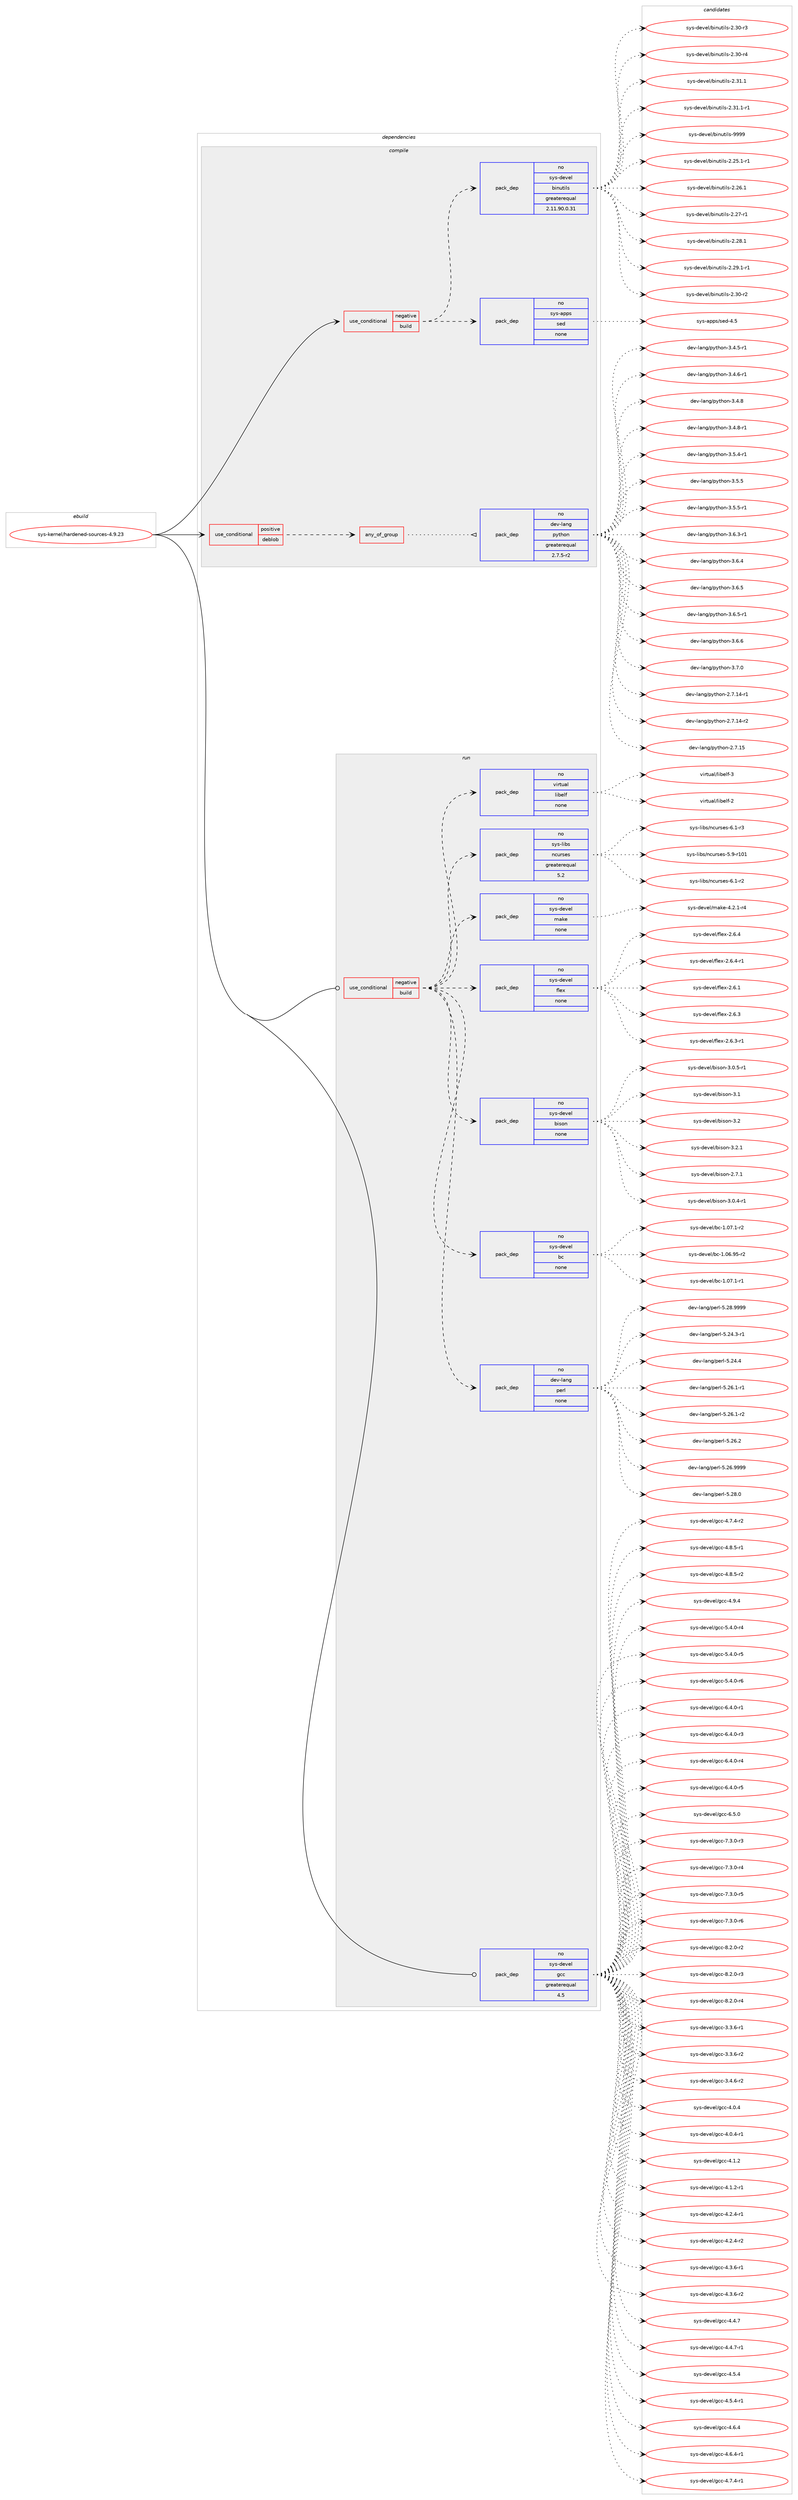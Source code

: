 digraph prolog {

# *************
# Graph options
# *************

newrank=true;
concentrate=true;
compound=true;
graph [rankdir=LR,fontname=Helvetica,fontsize=10,ranksep=1.5];#, ranksep=2.5, nodesep=0.2];
edge  [arrowhead=vee];
node  [fontname=Helvetica,fontsize=10];

# **********
# The ebuild
# **********

subgraph cluster_leftcol {
color=gray;
rank=same;
label=<<i>ebuild</i>>;
id [label="sys-kernel/hardened-sources-4.9.23", color=red, width=4, href="../sys-kernel/hardened-sources-4.9.23.svg"];
}

# ****************
# The dependencies
# ****************

subgraph cluster_midcol {
color=gray;
label=<<i>dependencies</i>>;
subgraph cluster_compile {
fillcolor="#eeeeee";
style=filled;
label=<<i>compile</i>>;
subgraph cond1246 {
dependency7269 [label=<<TABLE BORDER="0" CELLBORDER="1" CELLSPACING="0" CELLPADDING="4"><TR><TD ROWSPAN="3" CELLPADDING="10">use_conditional</TD></TR><TR><TD>negative</TD></TR><TR><TD>build</TD></TR></TABLE>>, shape=none, color=red];
subgraph pack5842 {
dependency7270 [label=<<TABLE BORDER="0" CELLBORDER="1" CELLSPACING="0" CELLPADDING="4" WIDTH="220"><TR><TD ROWSPAN="6" CELLPADDING="30">pack_dep</TD></TR><TR><TD WIDTH="110">no</TD></TR><TR><TD>sys-apps</TD></TR><TR><TD>sed</TD></TR><TR><TD>none</TD></TR><TR><TD></TD></TR></TABLE>>, shape=none, color=blue];
}
dependency7269:e -> dependency7270:w [weight=20,style="dashed",arrowhead="vee"];
subgraph pack5843 {
dependency7271 [label=<<TABLE BORDER="0" CELLBORDER="1" CELLSPACING="0" CELLPADDING="4" WIDTH="220"><TR><TD ROWSPAN="6" CELLPADDING="30">pack_dep</TD></TR><TR><TD WIDTH="110">no</TD></TR><TR><TD>sys-devel</TD></TR><TR><TD>binutils</TD></TR><TR><TD>greaterequal</TD></TR><TR><TD>2.11.90.0.31</TD></TR></TABLE>>, shape=none, color=blue];
}
dependency7269:e -> dependency7271:w [weight=20,style="dashed",arrowhead="vee"];
}
id:e -> dependency7269:w [weight=20,style="solid",arrowhead="vee"];
subgraph cond1247 {
dependency7272 [label=<<TABLE BORDER="0" CELLBORDER="1" CELLSPACING="0" CELLPADDING="4"><TR><TD ROWSPAN="3" CELLPADDING="10">use_conditional</TD></TR><TR><TD>positive</TD></TR><TR><TD>deblob</TD></TR></TABLE>>, shape=none, color=red];
subgraph any172 {
dependency7273 [label=<<TABLE BORDER="0" CELLBORDER="1" CELLSPACING="0" CELLPADDING="4"><TR><TD CELLPADDING="10">any_of_group</TD></TR></TABLE>>, shape=none, color=red];subgraph pack5844 {
dependency7274 [label=<<TABLE BORDER="0" CELLBORDER="1" CELLSPACING="0" CELLPADDING="4" WIDTH="220"><TR><TD ROWSPAN="6" CELLPADDING="30">pack_dep</TD></TR><TR><TD WIDTH="110">no</TD></TR><TR><TD>dev-lang</TD></TR><TR><TD>python</TD></TR><TR><TD>greaterequal</TD></TR><TR><TD>2.7.5-r2</TD></TR></TABLE>>, shape=none, color=blue];
}
dependency7273:e -> dependency7274:w [weight=20,style="dotted",arrowhead="oinv"];
}
dependency7272:e -> dependency7273:w [weight=20,style="dashed",arrowhead="vee"];
}
id:e -> dependency7272:w [weight=20,style="solid",arrowhead="vee"];
}
subgraph cluster_compileandrun {
fillcolor="#eeeeee";
style=filled;
label=<<i>compile and run</i>>;
}
subgraph cluster_run {
fillcolor="#eeeeee";
style=filled;
label=<<i>run</i>>;
subgraph cond1248 {
dependency7275 [label=<<TABLE BORDER="0" CELLBORDER="1" CELLSPACING="0" CELLPADDING="4"><TR><TD ROWSPAN="3" CELLPADDING="10">use_conditional</TD></TR><TR><TD>negative</TD></TR><TR><TD>build</TD></TR></TABLE>>, shape=none, color=red];
subgraph pack5845 {
dependency7276 [label=<<TABLE BORDER="0" CELLBORDER="1" CELLSPACING="0" CELLPADDING="4" WIDTH="220"><TR><TD ROWSPAN="6" CELLPADDING="30">pack_dep</TD></TR><TR><TD WIDTH="110">no</TD></TR><TR><TD>dev-lang</TD></TR><TR><TD>perl</TD></TR><TR><TD>none</TD></TR><TR><TD></TD></TR></TABLE>>, shape=none, color=blue];
}
dependency7275:e -> dependency7276:w [weight=20,style="dashed",arrowhead="vee"];
subgraph pack5846 {
dependency7277 [label=<<TABLE BORDER="0" CELLBORDER="1" CELLSPACING="0" CELLPADDING="4" WIDTH="220"><TR><TD ROWSPAN="6" CELLPADDING="30">pack_dep</TD></TR><TR><TD WIDTH="110">no</TD></TR><TR><TD>sys-devel</TD></TR><TR><TD>bc</TD></TR><TR><TD>none</TD></TR><TR><TD></TD></TR></TABLE>>, shape=none, color=blue];
}
dependency7275:e -> dependency7277:w [weight=20,style="dashed",arrowhead="vee"];
subgraph pack5847 {
dependency7278 [label=<<TABLE BORDER="0" CELLBORDER="1" CELLSPACING="0" CELLPADDING="4" WIDTH="220"><TR><TD ROWSPAN="6" CELLPADDING="30">pack_dep</TD></TR><TR><TD WIDTH="110">no</TD></TR><TR><TD>sys-devel</TD></TR><TR><TD>bison</TD></TR><TR><TD>none</TD></TR><TR><TD></TD></TR></TABLE>>, shape=none, color=blue];
}
dependency7275:e -> dependency7278:w [weight=20,style="dashed",arrowhead="vee"];
subgraph pack5848 {
dependency7279 [label=<<TABLE BORDER="0" CELLBORDER="1" CELLSPACING="0" CELLPADDING="4" WIDTH="220"><TR><TD ROWSPAN="6" CELLPADDING="30">pack_dep</TD></TR><TR><TD WIDTH="110">no</TD></TR><TR><TD>sys-devel</TD></TR><TR><TD>flex</TD></TR><TR><TD>none</TD></TR><TR><TD></TD></TR></TABLE>>, shape=none, color=blue];
}
dependency7275:e -> dependency7279:w [weight=20,style="dashed",arrowhead="vee"];
subgraph pack5849 {
dependency7280 [label=<<TABLE BORDER="0" CELLBORDER="1" CELLSPACING="0" CELLPADDING="4" WIDTH="220"><TR><TD ROWSPAN="6" CELLPADDING="30">pack_dep</TD></TR><TR><TD WIDTH="110">no</TD></TR><TR><TD>sys-devel</TD></TR><TR><TD>make</TD></TR><TR><TD>none</TD></TR><TR><TD></TD></TR></TABLE>>, shape=none, color=blue];
}
dependency7275:e -> dependency7280:w [weight=20,style="dashed",arrowhead="vee"];
subgraph pack5850 {
dependency7281 [label=<<TABLE BORDER="0" CELLBORDER="1" CELLSPACING="0" CELLPADDING="4" WIDTH="220"><TR><TD ROWSPAN="6" CELLPADDING="30">pack_dep</TD></TR><TR><TD WIDTH="110">no</TD></TR><TR><TD>sys-libs</TD></TR><TR><TD>ncurses</TD></TR><TR><TD>greaterequal</TD></TR><TR><TD>5.2</TD></TR></TABLE>>, shape=none, color=blue];
}
dependency7275:e -> dependency7281:w [weight=20,style="dashed",arrowhead="vee"];
subgraph pack5851 {
dependency7282 [label=<<TABLE BORDER="0" CELLBORDER="1" CELLSPACING="0" CELLPADDING="4" WIDTH="220"><TR><TD ROWSPAN="6" CELLPADDING="30">pack_dep</TD></TR><TR><TD WIDTH="110">no</TD></TR><TR><TD>virtual</TD></TR><TR><TD>libelf</TD></TR><TR><TD>none</TD></TR><TR><TD></TD></TR></TABLE>>, shape=none, color=blue];
}
dependency7275:e -> dependency7282:w [weight=20,style="dashed",arrowhead="vee"];
}
id:e -> dependency7275:w [weight=20,style="solid",arrowhead="odot"];
subgraph pack5852 {
dependency7283 [label=<<TABLE BORDER="0" CELLBORDER="1" CELLSPACING="0" CELLPADDING="4" WIDTH="220"><TR><TD ROWSPAN="6" CELLPADDING="30">pack_dep</TD></TR><TR><TD WIDTH="110">no</TD></TR><TR><TD>sys-devel</TD></TR><TR><TD>gcc</TD></TR><TR><TD>greaterequal</TD></TR><TR><TD>4.5</TD></TR></TABLE>>, shape=none, color=blue];
}
id:e -> dependency7283:w [weight=20,style="solid",arrowhead="odot"];
}
}

# **************
# The candidates
# **************

subgraph cluster_choices {
rank=same;
color=gray;
label=<<i>candidates</i>>;

subgraph choice5842 {
color=black;
nodesep=1;
choice11512111545971121121154711510110045524653 [label="sys-apps/sed-4.5", color=red, width=4,href="../sys-apps/sed-4.5.svg"];
dependency7270:e -> choice11512111545971121121154711510110045524653:w [style=dotted,weight="100"];
}
subgraph choice5843 {
color=black;
nodesep=1;
choice115121115451001011181011084798105110117116105108115455046505346494511449 [label="sys-devel/binutils-2.25.1-r1", color=red, width=4,href="../sys-devel/binutils-2.25.1-r1.svg"];
choice11512111545100101118101108479810511011711610510811545504650544649 [label="sys-devel/binutils-2.26.1", color=red, width=4,href="../sys-devel/binutils-2.26.1.svg"];
choice11512111545100101118101108479810511011711610510811545504650554511449 [label="sys-devel/binutils-2.27-r1", color=red, width=4,href="../sys-devel/binutils-2.27-r1.svg"];
choice11512111545100101118101108479810511011711610510811545504650564649 [label="sys-devel/binutils-2.28.1", color=red, width=4,href="../sys-devel/binutils-2.28.1.svg"];
choice115121115451001011181011084798105110117116105108115455046505746494511449 [label="sys-devel/binutils-2.29.1-r1", color=red, width=4,href="../sys-devel/binutils-2.29.1-r1.svg"];
choice11512111545100101118101108479810511011711610510811545504651484511450 [label="sys-devel/binutils-2.30-r2", color=red, width=4,href="../sys-devel/binutils-2.30-r2.svg"];
choice11512111545100101118101108479810511011711610510811545504651484511451 [label="sys-devel/binutils-2.30-r3", color=red, width=4,href="../sys-devel/binutils-2.30-r3.svg"];
choice11512111545100101118101108479810511011711610510811545504651484511452 [label="sys-devel/binutils-2.30-r4", color=red, width=4,href="../sys-devel/binutils-2.30-r4.svg"];
choice11512111545100101118101108479810511011711610510811545504651494649 [label="sys-devel/binutils-2.31.1", color=red, width=4,href="../sys-devel/binutils-2.31.1.svg"];
choice115121115451001011181011084798105110117116105108115455046514946494511449 [label="sys-devel/binutils-2.31.1-r1", color=red, width=4,href="../sys-devel/binutils-2.31.1-r1.svg"];
choice1151211154510010111810110847981051101171161051081154557575757 [label="sys-devel/binutils-9999", color=red, width=4,href="../sys-devel/binutils-9999.svg"];
dependency7271:e -> choice115121115451001011181011084798105110117116105108115455046505346494511449:w [style=dotted,weight="100"];
dependency7271:e -> choice11512111545100101118101108479810511011711610510811545504650544649:w [style=dotted,weight="100"];
dependency7271:e -> choice11512111545100101118101108479810511011711610510811545504650554511449:w [style=dotted,weight="100"];
dependency7271:e -> choice11512111545100101118101108479810511011711610510811545504650564649:w [style=dotted,weight="100"];
dependency7271:e -> choice115121115451001011181011084798105110117116105108115455046505746494511449:w [style=dotted,weight="100"];
dependency7271:e -> choice11512111545100101118101108479810511011711610510811545504651484511450:w [style=dotted,weight="100"];
dependency7271:e -> choice11512111545100101118101108479810511011711610510811545504651484511451:w [style=dotted,weight="100"];
dependency7271:e -> choice11512111545100101118101108479810511011711610510811545504651484511452:w [style=dotted,weight="100"];
dependency7271:e -> choice11512111545100101118101108479810511011711610510811545504651494649:w [style=dotted,weight="100"];
dependency7271:e -> choice115121115451001011181011084798105110117116105108115455046514946494511449:w [style=dotted,weight="100"];
dependency7271:e -> choice1151211154510010111810110847981051101171161051081154557575757:w [style=dotted,weight="100"];
}
subgraph choice5844 {
color=black;
nodesep=1;
choice100101118451089711010347112121116104111110455046554649524511449 [label="dev-lang/python-2.7.14-r1", color=red, width=4,href="../dev-lang/python-2.7.14-r1.svg"];
choice100101118451089711010347112121116104111110455046554649524511450 [label="dev-lang/python-2.7.14-r2", color=red, width=4,href="../dev-lang/python-2.7.14-r2.svg"];
choice10010111845108971101034711212111610411111045504655464953 [label="dev-lang/python-2.7.15", color=red, width=4,href="../dev-lang/python-2.7.15.svg"];
choice1001011184510897110103471121211161041111104551465246534511449 [label="dev-lang/python-3.4.5-r1", color=red, width=4,href="../dev-lang/python-3.4.5-r1.svg"];
choice1001011184510897110103471121211161041111104551465246544511449 [label="dev-lang/python-3.4.6-r1", color=red, width=4,href="../dev-lang/python-3.4.6-r1.svg"];
choice100101118451089711010347112121116104111110455146524656 [label="dev-lang/python-3.4.8", color=red, width=4,href="../dev-lang/python-3.4.8.svg"];
choice1001011184510897110103471121211161041111104551465246564511449 [label="dev-lang/python-3.4.8-r1", color=red, width=4,href="../dev-lang/python-3.4.8-r1.svg"];
choice1001011184510897110103471121211161041111104551465346524511449 [label="dev-lang/python-3.5.4-r1", color=red, width=4,href="../dev-lang/python-3.5.4-r1.svg"];
choice100101118451089711010347112121116104111110455146534653 [label="dev-lang/python-3.5.5", color=red, width=4,href="../dev-lang/python-3.5.5.svg"];
choice1001011184510897110103471121211161041111104551465346534511449 [label="dev-lang/python-3.5.5-r1", color=red, width=4,href="../dev-lang/python-3.5.5-r1.svg"];
choice1001011184510897110103471121211161041111104551465446514511449 [label="dev-lang/python-3.6.3-r1", color=red, width=4,href="../dev-lang/python-3.6.3-r1.svg"];
choice100101118451089711010347112121116104111110455146544652 [label="dev-lang/python-3.6.4", color=red, width=4,href="../dev-lang/python-3.6.4.svg"];
choice100101118451089711010347112121116104111110455146544653 [label="dev-lang/python-3.6.5", color=red, width=4,href="../dev-lang/python-3.6.5.svg"];
choice1001011184510897110103471121211161041111104551465446534511449 [label="dev-lang/python-3.6.5-r1", color=red, width=4,href="../dev-lang/python-3.6.5-r1.svg"];
choice100101118451089711010347112121116104111110455146544654 [label="dev-lang/python-3.6.6", color=red, width=4,href="../dev-lang/python-3.6.6.svg"];
choice100101118451089711010347112121116104111110455146554648 [label="dev-lang/python-3.7.0", color=red, width=4,href="../dev-lang/python-3.7.0.svg"];
dependency7274:e -> choice100101118451089711010347112121116104111110455046554649524511449:w [style=dotted,weight="100"];
dependency7274:e -> choice100101118451089711010347112121116104111110455046554649524511450:w [style=dotted,weight="100"];
dependency7274:e -> choice10010111845108971101034711212111610411111045504655464953:w [style=dotted,weight="100"];
dependency7274:e -> choice1001011184510897110103471121211161041111104551465246534511449:w [style=dotted,weight="100"];
dependency7274:e -> choice1001011184510897110103471121211161041111104551465246544511449:w [style=dotted,weight="100"];
dependency7274:e -> choice100101118451089711010347112121116104111110455146524656:w [style=dotted,weight="100"];
dependency7274:e -> choice1001011184510897110103471121211161041111104551465246564511449:w [style=dotted,weight="100"];
dependency7274:e -> choice1001011184510897110103471121211161041111104551465346524511449:w [style=dotted,weight="100"];
dependency7274:e -> choice100101118451089711010347112121116104111110455146534653:w [style=dotted,weight="100"];
dependency7274:e -> choice1001011184510897110103471121211161041111104551465346534511449:w [style=dotted,weight="100"];
dependency7274:e -> choice1001011184510897110103471121211161041111104551465446514511449:w [style=dotted,weight="100"];
dependency7274:e -> choice100101118451089711010347112121116104111110455146544652:w [style=dotted,weight="100"];
dependency7274:e -> choice100101118451089711010347112121116104111110455146544653:w [style=dotted,weight="100"];
dependency7274:e -> choice1001011184510897110103471121211161041111104551465446534511449:w [style=dotted,weight="100"];
dependency7274:e -> choice100101118451089711010347112121116104111110455146544654:w [style=dotted,weight="100"];
dependency7274:e -> choice100101118451089711010347112121116104111110455146554648:w [style=dotted,weight="100"];
}
subgraph choice5845 {
color=black;
nodesep=1;
choice100101118451089711010347112101114108455346505246514511449 [label="dev-lang/perl-5.24.3-r1", color=red, width=4,href="../dev-lang/perl-5.24.3-r1.svg"];
choice10010111845108971101034711210111410845534650524652 [label="dev-lang/perl-5.24.4", color=red, width=4,href="../dev-lang/perl-5.24.4.svg"];
choice100101118451089711010347112101114108455346505446494511449 [label="dev-lang/perl-5.26.1-r1", color=red, width=4,href="../dev-lang/perl-5.26.1-r1.svg"];
choice100101118451089711010347112101114108455346505446494511450 [label="dev-lang/perl-5.26.1-r2", color=red, width=4,href="../dev-lang/perl-5.26.1-r2.svg"];
choice10010111845108971101034711210111410845534650544650 [label="dev-lang/perl-5.26.2", color=red, width=4,href="../dev-lang/perl-5.26.2.svg"];
choice10010111845108971101034711210111410845534650544657575757 [label="dev-lang/perl-5.26.9999", color=red, width=4,href="../dev-lang/perl-5.26.9999.svg"];
choice10010111845108971101034711210111410845534650564648 [label="dev-lang/perl-5.28.0", color=red, width=4,href="../dev-lang/perl-5.28.0.svg"];
choice10010111845108971101034711210111410845534650564657575757 [label="dev-lang/perl-5.28.9999", color=red, width=4,href="../dev-lang/perl-5.28.9999.svg"];
dependency7276:e -> choice100101118451089711010347112101114108455346505246514511449:w [style=dotted,weight="100"];
dependency7276:e -> choice10010111845108971101034711210111410845534650524652:w [style=dotted,weight="100"];
dependency7276:e -> choice100101118451089711010347112101114108455346505446494511449:w [style=dotted,weight="100"];
dependency7276:e -> choice100101118451089711010347112101114108455346505446494511450:w [style=dotted,weight="100"];
dependency7276:e -> choice10010111845108971101034711210111410845534650544650:w [style=dotted,weight="100"];
dependency7276:e -> choice10010111845108971101034711210111410845534650544657575757:w [style=dotted,weight="100"];
dependency7276:e -> choice10010111845108971101034711210111410845534650564648:w [style=dotted,weight="100"];
dependency7276:e -> choice10010111845108971101034711210111410845534650564657575757:w [style=dotted,weight="100"];
}
subgraph choice5846 {
color=black;
nodesep=1;
choice1151211154510010111810110847989945494648544657534511450 [label="sys-devel/bc-1.06.95-r2", color=red, width=4,href="../sys-devel/bc-1.06.95-r2.svg"];
choice11512111545100101118101108479899454946485546494511449 [label="sys-devel/bc-1.07.1-r1", color=red, width=4,href="../sys-devel/bc-1.07.1-r1.svg"];
choice11512111545100101118101108479899454946485546494511450 [label="sys-devel/bc-1.07.1-r2", color=red, width=4,href="../sys-devel/bc-1.07.1-r2.svg"];
dependency7277:e -> choice1151211154510010111810110847989945494648544657534511450:w [style=dotted,weight="100"];
dependency7277:e -> choice11512111545100101118101108479899454946485546494511449:w [style=dotted,weight="100"];
dependency7277:e -> choice11512111545100101118101108479899454946485546494511450:w [style=dotted,weight="100"];
}
subgraph choice5847 {
color=black;
nodesep=1;
choice115121115451001011181011084798105115111110455046554649 [label="sys-devel/bison-2.7.1", color=red, width=4,href="../sys-devel/bison-2.7.1.svg"];
choice1151211154510010111810110847981051151111104551464846524511449 [label="sys-devel/bison-3.0.4-r1", color=red, width=4,href="../sys-devel/bison-3.0.4-r1.svg"];
choice1151211154510010111810110847981051151111104551464846534511449 [label="sys-devel/bison-3.0.5-r1", color=red, width=4,href="../sys-devel/bison-3.0.5-r1.svg"];
choice11512111545100101118101108479810511511111045514649 [label="sys-devel/bison-3.1", color=red, width=4,href="../sys-devel/bison-3.1.svg"];
choice11512111545100101118101108479810511511111045514650 [label="sys-devel/bison-3.2", color=red, width=4,href="../sys-devel/bison-3.2.svg"];
choice115121115451001011181011084798105115111110455146504649 [label="sys-devel/bison-3.2.1", color=red, width=4,href="../sys-devel/bison-3.2.1.svg"];
dependency7278:e -> choice115121115451001011181011084798105115111110455046554649:w [style=dotted,weight="100"];
dependency7278:e -> choice1151211154510010111810110847981051151111104551464846524511449:w [style=dotted,weight="100"];
dependency7278:e -> choice1151211154510010111810110847981051151111104551464846534511449:w [style=dotted,weight="100"];
dependency7278:e -> choice11512111545100101118101108479810511511111045514649:w [style=dotted,weight="100"];
dependency7278:e -> choice11512111545100101118101108479810511511111045514650:w [style=dotted,weight="100"];
dependency7278:e -> choice115121115451001011181011084798105115111110455146504649:w [style=dotted,weight="100"];
}
subgraph choice5848 {
color=black;
nodesep=1;
choice1151211154510010111810110847102108101120455046544649 [label="sys-devel/flex-2.6.1", color=red, width=4,href="../sys-devel/flex-2.6.1.svg"];
choice1151211154510010111810110847102108101120455046544651 [label="sys-devel/flex-2.6.3", color=red, width=4,href="../sys-devel/flex-2.6.3.svg"];
choice11512111545100101118101108471021081011204550465446514511449 [label="sys-devel/flex-2.6.3-r1", color=red, width=4,href="../sys-devel/flex-2.6.3-r1.svg"];
choice1151211154510010111810110847102108101120455046544652 [label="sys-devel/flex-2.6.4", color=red, width=4,href="../sys-devel/flex-2.6.4.svg"];
choice11512111545100101118101108471021081011204550465446524511449 [label="sys-devel/flex-2.6.4-r1", color=red, width=4,href="../sys-devel/flex-2.6.4-r1.svg"];
dependency7279:e -> choice1151211154510010111810110847102108101120455046544649:w [style=dotted,weight="100"];
dependency7279:e -> choice1151211154510010111810110847102108101120455046544651:w [style=dotted,weight="100"];
dependency7279:e -> choice11512111545100101118101108471021081011204550465446514511449:w [style=dotted,weight="100"];
dependency7279:e -> choice1151211154510010111810110847102108101120455046544652:w [style=dotted,weight="100"];
dependency7279:e -> choice11512111545100101118101108471021081011204550465446524511449:w [style=dotted,weight="100"];
}
subgraph choice5849 {
color=black;
nodesep=1;
choice1151211154510010111810110847109971071014552465046494511452 [label="sys-devel/make-4.2.1-r4", color=red, width=4,href="../sys-devel/make-4.2.1-r4.svg"];
dependency7280:e -> choice1151211154510010111810110847109971071014552465046494511452:w [style=dotted,weight="100"];
}
subgraph choice5850 {
color=black;
nodesep=1;
choice115121115451081059811547110991171141151011154553465745114494849 [label="sys-libs/ncurses-5.9-r101", color=red, width=4,href="../sys-libs/ncurses-5.9-r101.svg"];
choice11512111545108105981154711099117114115101115455446494511450 [label="sys-libs/ncurses-6.1-r2", color=red, width=4,href="../sys-libs/ncurses-6.1-r2.svg"];
choice11512111545108105981154711099117114115101115455446494511451 [label="sys-libs/ncurses-6.1-r3", color=red, width=4,href="../sys-libs/ncurses-6.1-r3.svg"];
dependency7281:e -> choice115121115451081059811547110991171141151011154553465745114494849:w [style=dotted,weight="100"];
dependency7281:e -> choice11512111545108105981154711099117114115101115455446494511450:w [style=dotted,weight="100"];
dependency7281:e -> choice11512111545108105981154711099117114115101115455446494511451:w [style=dotted,weight="100"];
}
subgraph choice5851 {
color=black;
nodesep=1;
choice1181051141161179710847108105981011081024550 [label="virtual/libelf-2", color=red, width=4,href="../virtual/libelf-2.svg"];
choice1181051141161179710847108105981011081024551 [label="virtual/libelf-3", color=red, width=4,href="../virtual/libelf-3.svg"];
dependency7282:e -> choice1181051141161179710847108105981011081024550:w [style=dotted,weight="100"];
dependency7282:e -> choice1181051141161179710847108105981011081024551:w [style=dotted,weight="100"];
}
subgraph choice5852 {
color=black;
nodesep=1;
choice115121115451001011181011084710399994551465146544511449 [label="sys-devel/gcc-3.3.6-r1", color=red, width=4,href="../sys-devel/gcc-3.3.6-r1.svg"];
choice115121115451001011181011084710399994551465146544511450 [label="sys-devel/gcc-3.3.6-r2", color=red, width=4,href="../sys-devel/gcc-3.3.6-r2.svg"];
choice115121115451001011181011084710399994551465246544511450 [label="sys-devel/gcc-3.4.6-r2", color=red, width=4,href="../sys-devel/gcc-3.4.6-r2.svg"];
choice11512111545100101118101108471039999455246484652 [label="sys-devel/gcc-4.0.4", color=red, width=4,href="../sys-devel/gcc-4.0.4.svg"];
choice115121115451001011181011084710399994552464846524511449 [label="sys-devel/gcc-4.0.4-r1", color=red, width=4,href="../sys-devel/gcc-4.0.4-r1.svg"];
choice11512111545100101118101108471039999455246494650 [label="sys-devel/gcc-4.1.2", color=red, width=4,href="../sys-devel/gcc-4.1.2.svg"];
choice115121115451001011181011084710399994552464946504511449 [label="sys-devel/gcc-4.1.2-r1", color=red, width=4,href="../sys-devel/gcc-4.1.2-r1.svg"];
choice115121115451001011181011084710399994552465046524511449 [label="sys-devel/gcc-4.2.4-r1", color=red, width=4,href="../sys-devel/gcc-4.2.4-r1.svg"];
choice115121115451001011181011084710399994552465046524511450 [label="sys-devel/gcc-4.2.4-r2", color=red, width=4,href="../sys-devel/gcc-4.2.4-r2.svg"];
choice115121115451001011181011084710399994552465146544511449 [label="sys-devel/gcc-4.3.6-r1", color=red, width=4,href="../sys-devel/gcc-4.3.6-r1.svg"];
choice115121115451001011181011084710399994552465146544511450 [label="sys-devel/gcc-4.3.6-r2", color=red, width=4,href="../sys-devel/gcc-4.3.6-r2.svg"];
choice11512111545100101118101108471039999455246524655 [label="sys-devel/gcc-4.4.7", color=red, width=4,href="../sys-devel/gcc-4.4.7.svg"];
choice115121115451001011181011084710399994552465246554511449 [label="sys-devel/gcc-4.4.7-r1", color=red, width=4,href="../sys-devel/gcc-4.4.7-r1.svg"];
choice11512111545100101118101108471039999455246534652 [label="sys-devel/gcc-4.5.4", color=red, width=4,href="../sys-devel/gcc-4.5.4.svg"];
choice115121115451001011181011084710399994552465346524511449 [label="sys-devel/gcc-4.5.4-r1", color=red, width=4,href="../sys-devel/gcc-4.5.4-r1.svg"];
choice11512111545100101118101108471039999455246544652 [label="sys-devel/gcc-4.6.4", color=red, width=4,href="../sys-devel/gcc-4.6.4.svg"];
choice115121115451001011181011084710399994552465446524511449 [label="sys-devel/gcc-4.6.4-r1", color=red, width=4,href="../sys-devel/gcc-4.6.4-r1.svg"];
choice115121115451001011181011084710399994552465546524511449 [label="sys-devel/gcc-4.7.4-r1", color=red, width=4,href="../sys-devel/gcc-4.7.4-r1.svg"];
choice115121115451001011181011084710399994552465546524511450 [label="sys-devel/gcc-4.7.4-r2", color=red, width=4,href="../sys-devel/gcc-4.7.4-r2.svg"];
choice115121115451001011181011084710399994552465646534511449 [label="sys-devel/gcc-4.8.5-r1", color=red, width=4,href="../sys-devel/gcc-4.8.5-r1.svg"];
choice115121115451001011181011084710399994552465646534511450 [label="sys-devel/gcc-4.8.5-r2", color=red, width=4,href="../sys-devel/gcc-4.8.5-r2.svg"];
choice11512111545100101118101108471039999455246574652 [label="sys-devel/gcc-4.9.4", color=red, width=4,href="../sys-devel/gcc-4.9.4.svg"];
choice115121115451001011181011084710399994553465246484511452 [label="sys-devel/gcc-5.4.0-r4", color=red, width=4,href="../sys-devel/gcc-5.4.0-r4.svg"];
choice115121115451001011181011084710399994553465246484511453 [label="sys-devel/gcc-5.4.0-r5", color=red, width=4,href="../sys-devel/gcc-5.4.0-r5.svg"];
choice115121115451001011181011084710399994553465246484511454 [label="sys-devel/gcc-5.4.0-r6", color=red, width=4,href="../sys-devel/gcc-5.4.0-r6.svg"];
choice115121115451001011181011084710399994554465246484511449 [label="sys-devel/gcc-6.4.0-r1", color=red, width=4,href="../sys-devel/gcc-6.4.0-r1.svg"];
choice115121115451001011181011084710399994554465246484511451 [label="sys-devel/gcc-6.4.0-r3", color=red, width=4,href="../sys-devel/gcc-6.4.0-r3.svg"];
choice115121115451001011181011084710399994554465246484511452 [label="sys-devel/gcc-6.4.0-r4", color=red, width=4,href="../sys-devel/gcc-6.4.0-r4.svg"];
choice115121115451001011181011084710399994554465246484511453 [label="sys-devel/gcc-6.4.0-r5", color=red, width=4,href="../sys-devel/gcc-6.4.0-r5.svg"];
choice11512111545100101118101108471039999455446534648 [label="sys-devel/gcc-6.5.0", color=red, width=4,href="../sys-devel/gcc-6.5.0.svg"];
choice115121115451001011181011084710399994555465146484511451 [label="sys-devel/gcc-7.3.0-r3", color=red, width=4,href="../sys-devel/gcc-7.3.0-r3.svg"];
choice115121115451001011181011084710399994555465146484511452 [label="sys-devel/gcc-7.3.0-r4", color=red, width=4,href="../sys-devel/gcc-7.3.0-r4.svg"];
choice115121115451001011181011084710399994555465146484511453 [label="sys-devel/gcc-7.3.0-r5", color=red, width=4,href="../sys-devel/gcc-7.3.0-r5.svg"];
choice115121115451001011181011084710399994555465146484511454 [label="sys-devel/gcc-7.3.0-r6", color=red, width=4,href="../sys-devel/gcc-7.3.0-r6.svg"];
choice115121115451001011181011084710399994556465046484511450 [label="sys-devel/gcc-8.2.0-r2", color=red, width=4,href="../sys-devel/gcc-8.2.0-r2.svg"];
choice115121115451001011181011084710399994556465046484511451 [label="sys-devel/gcc-8.2.0-r3", color=red, width=4,href="../sys-devel/gcc-8.2.0-r3.svg"];
choice115121115451001011181011084710399994556465046484511452 [label="sys-devel/gcc-8.2.0-r4", color=red, width=4,href="../sys-devel/gcc-8.2.0-r4.svg"];
dependency7283:e -> choice115121115451001011181011084710399994551465146544511449:w [style=dotted,weight="100"];
dependency7283:e -> choice115121115451001011181011084710399994551465146544511450:w [style=dotted,weight="100"];
dependency7283:e -> choice115121115451001011181011084710399994551465246544511450:w [style=dotted,weight="100"];
dependency7283:e -> choice11512111545100101118101108471039999455246484652:w [style=dotted,weight="100"];
dependency7283:e -> choice115121115451001011181011084710399994552464846524511449:w [style=dotted,weight="100"];
dependency7283:e -> choice11512111545100101118101108471039999455246494650:w [style=dotted,weight="100"];
dependency7283:e -> choice115121115451001011181011084710399994552464946504511449:w [style=dotted,weight="100"];
dependency7283:e -> choice115121115451001011181011084710399994552465046524511449:w [style=dotted,weight="100"];
dependency7283:e -> choice115121115451001011181011084710399994552465046524511450:w [style=dotted,weight="100"];
dependency7283:e -> choice115121115451001011181011084710399994552465146544511449:w [style=dotted,weight="100"];
dependency7283:e -> choice115121115451001011181011084710399994552465146544511450:w [style=dotted,weight="100"];
dependency7283:e -> choice11512111545100101118101108471039999455246524655:w [style=dotted,weight="100"];
dependency7283:e -> choice115121115451001011181011084710399994552465246554511449:w [style=dotted,weight="100"];
dependency7283:e -> choice11512111545100101118101108471039999455246534652:w [style=dotted,weight="100"];
dependency7283:e -> choice115121115451001011181011084710399994552465346524511449:w [style=dotted,weight="100"];
dependency7283:e -> choice11512111545100101118101108471039999455246544652:w [style=dotted,weight="100"];
dependency7283:e -> choice115121115451001011181011084710399994552465446524511449:w [style=dotted,weight="100"];
dependency7283:e -> choice115121115451001011181011084710399994552465546524511449:w [style=dotted,weight="100"];
dependency7283:e -> choice115121115451001011181011084710399994552465546524511450:w [style=dotted,weight="100"];
dependency7283:e -> choice115121115451001011181011084710399994552465646534511449:w [style=dotted,weight="100"];
dependency7283:e -> choice115121115451001011181011084710399994552465646534511450:w [style=dotted,weight="100"];
dependency7283:e -> choice11512111545100101118101108471039999455246574652:w [style=dotted,weight="100"];
dependency7283:e -> choice115121115451001011181011084710399994553465246484511452:w [style=dotted,weight="100"];
dependency7283:e -> choice115121115451001011181011084710399994553465246484511453:w [style=dotted,weight="100"];
dependency7283:e -> choice115121115451001011181011084710399994553465246484511454:w [style=dotted,weight="100"];
dependency7283:e -> choice115121115451001011181011084710399994554465246484511449:w [style=dotted,weight="100"];
dependency7283:e -> choice115121115451001011181011084710399994554465246484511451:w [style=dotted,weight="100"];
dependency7283:e -> choice115121115451001011181011084710399994554465246484511452:w [style=dotted,weight="100"];
dependency7283:e -> choice115121115451001011181011084710399994554465246484511453:w [style=dotted,weight="100"];
dependency7283:e -> choice11512111545100101118101108471039999455446534648:w [style=dotted,weight="100"];
dependency7283:e -> choice115121115451001011181011084710399994555465146484511451:w [style=dotted,weight="100"];
dependency7283:e -> choice115121115451001011181011084710399994555465146484511452:w [style=dotted,weight="100"];
dependency7283:e -> choice115121115451001011181011084710399994555465146484511453:w [style=dotted,weight="100"];
dependency7283:e -> choice115121115451001011181011084710399994555465146484511454:w [style=dotted,weight="100"];
dependency7283:e -> choice115121115451001011181011084710399994556465046484511450:w [style=dotted,weight="100"];
dependency7283:e -> choice115121115451001011181011084710399994556465046484511451:w [style=dotted,weight="100"];
dependency7283:e -> choice115121115451001011181011084710399994556465046484511452:w [style=dotted,weight="100"];
}
}

}
